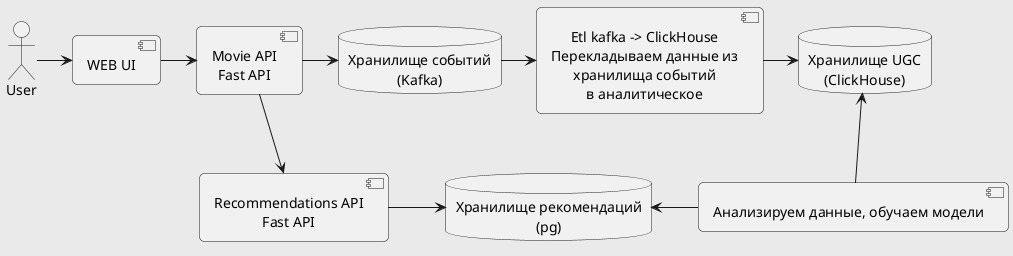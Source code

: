 @startuml
skinparam componentStyle uml2
skinparam defaultTextAlignment center
skinparam backgroundColor #EEEBDC
skinparam monochrome true
skinparam roundcorner 10
actor User
component web [
WEB UI
]
component movie_api [
Movie API
Fast API
]

component recommendation_api [
Recommendations API
Fast API
]

database kafka [
Хранилище событий
(Kafka)
]

database clickhouse_ugc [
Хранилище UGC
(ClickHouse)
]

database recomendations_db [
Хранилище рекомендаций
(pg)
]

component etl_kafka_clickhouse [
Etl kafka -> ClickHouse
Перекладываем данные из
хранилища событий
в аналитическое
]

component model_training [
Анализируем данные, обучаем модели
]

User -> web
movie_api -down-> recommendation_api
web -> movie_api
movie_api -> kafka
kafka -> etl_kafka_clickhouse
etl_kafka_clickhouse -> clickhouse_ugc
model_training -up-> clickhouse_ugc
model_training -left-> recomendations_db
recommendation_api -> recomendations_db
@enduml
